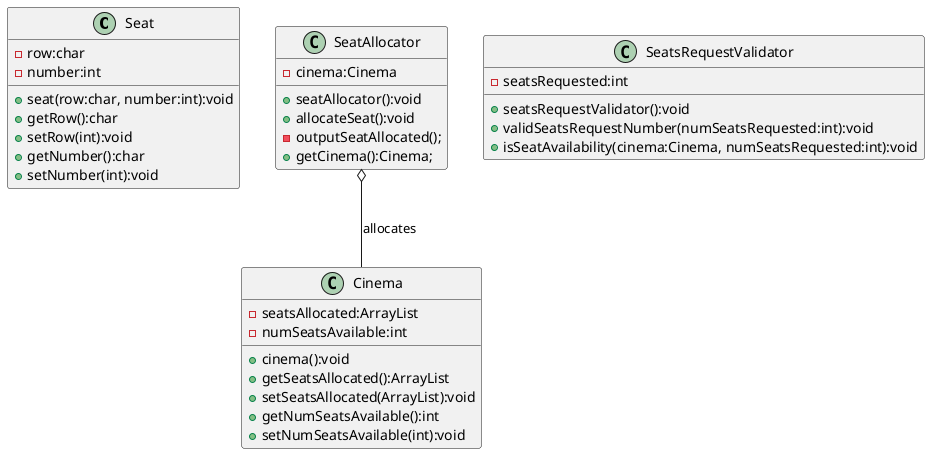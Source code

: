 @startuml
'https://plantuml.com/class-diagram


class Seat{
-row:char
-number:int
+seat(row:char, number:int):void
+getRow():char
+setRow(int):void
+getNumber():char
+setNumber(int):void
}


class Cinema{
-seatsAllocated:ArrayList
-numSeatsAvailable:int

+cinema():void
+getSeatsAllocated():ArrayList
+setSeatsAllocated(ArrayList):void
+getNumSeatsAvailable():int
+setNumSeatsAvailable(int):void
}

SeatAllocator o-- Cinema :"allocates"
class SeatAllocator{
-cinema:Cinema

+seatAllocator():void
+allocateSeat():void
-outputSeatAllocated();
+getCinema():Cinema;
}

class SeatsRequestValidator{
-seatsRequested:int

+seatsRequestValidator():void
+validSeatsRequestNumber(numSeatsRequested:int):void
+isSeatAvailability(cinema:Cinema, numSeatsRequested:int):void
}


@enduml